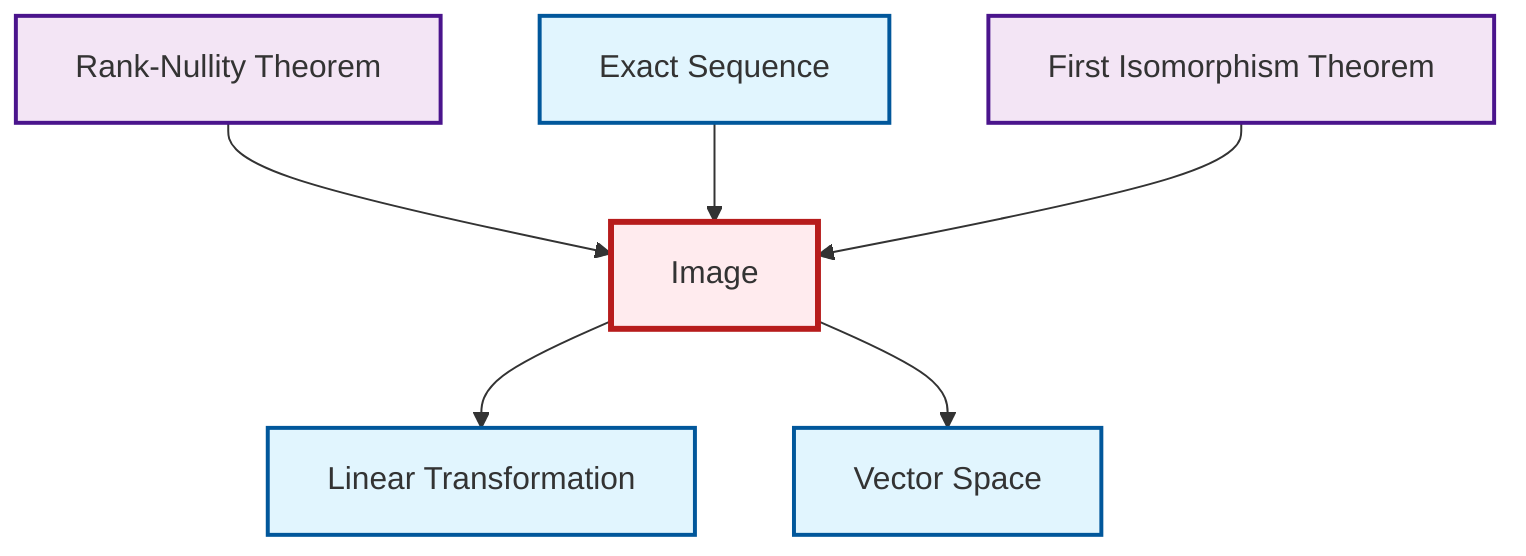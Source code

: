 graph TD
    classDef definition fill:#e1f5fe,stroke:#01579b,stroke-width:2px
    classDef theorem fill:#f3e5f5,stroke:#4a148c,stroke-width:2px
    classDef axiom fill:#fff3e0,stroke:#e65100,stroke-width:2px
    classDef example fill:#e8f5e9,stroke:#1b5e20,stroke-width:2px
    classDef current fill:#ffebee,stroke:#b71c1c,stroke-width:3px
    thm-rank-nullity["Rank-Nullity Theorem"]:::theorem
    def-vector-space["Vector Space"]:::definition
    def-image["Image"]:::definition
    def-linear-transformation["Linear Transformation"]:::definition
    def-exact-sequence["Exact Sequence"]:::definition
    thm-first-isomorphism["First Isomorphism Theorem"]:::theorem
    thm-rank-nullity --> def-image
    def-exact-sequence --> def-image
    def-image --> def-linear-transformation
    thm-first-isomorphism --> def-image
    def-image --> def-vector-space
    class def-image current